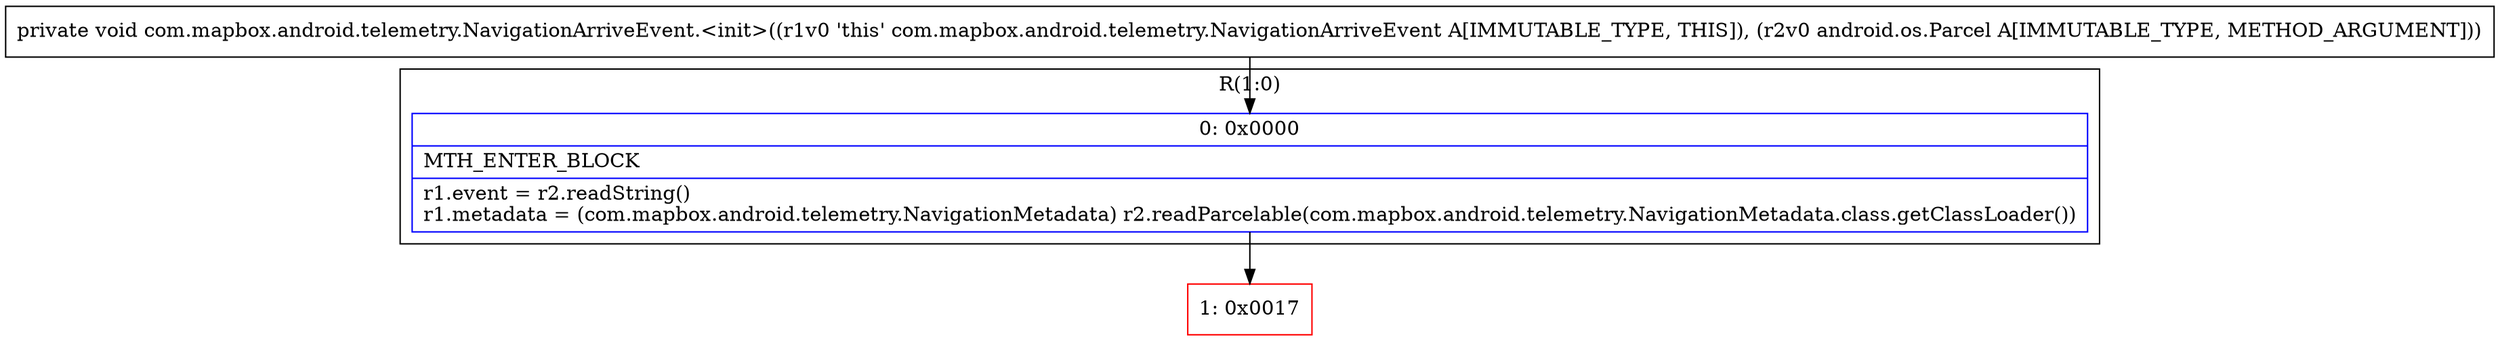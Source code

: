 digraph "CFG forcom.mapbox.android.telemetry.NavigationArriveEvent.\<init\>(Landroid\/os\/Parcel;)V" {
subgraph cluster_Region_1041439124 {
label = "R(1:0)";
node [shape=record,color=blue];
Node_0 [shape=record,label="{0\:\ 0x0000|MTH_ENTER_BLOCK\l|r1.event = r2.readString()\lr1.metadata = (com.mapbox.android.telemetry.NavigationMetadata) r2.readParcelable(com.mapbox.android.telemetry.NavigationMetadata.class.getClassLoader())\l}"];
}
Node_1 [shape=record,color=red,label="{1\:\ 0x0017}"];
MethodNode[shape=record,label="{private void com.mapbox.android.telemetry.NavigationArriveEvent.\<init\>((r1v0 'this' com.mapbox.android.telemetry.NavigationArriveEvent A[IMMUTABLE_TYPE, THIS]), (r2v0 android.os.Parcel A[IMMUTABLE_TYPE, METHOD_ARGUMENT])) }"];
MethodNode -> Node_0;
Node_0 -> Node_1;
}

